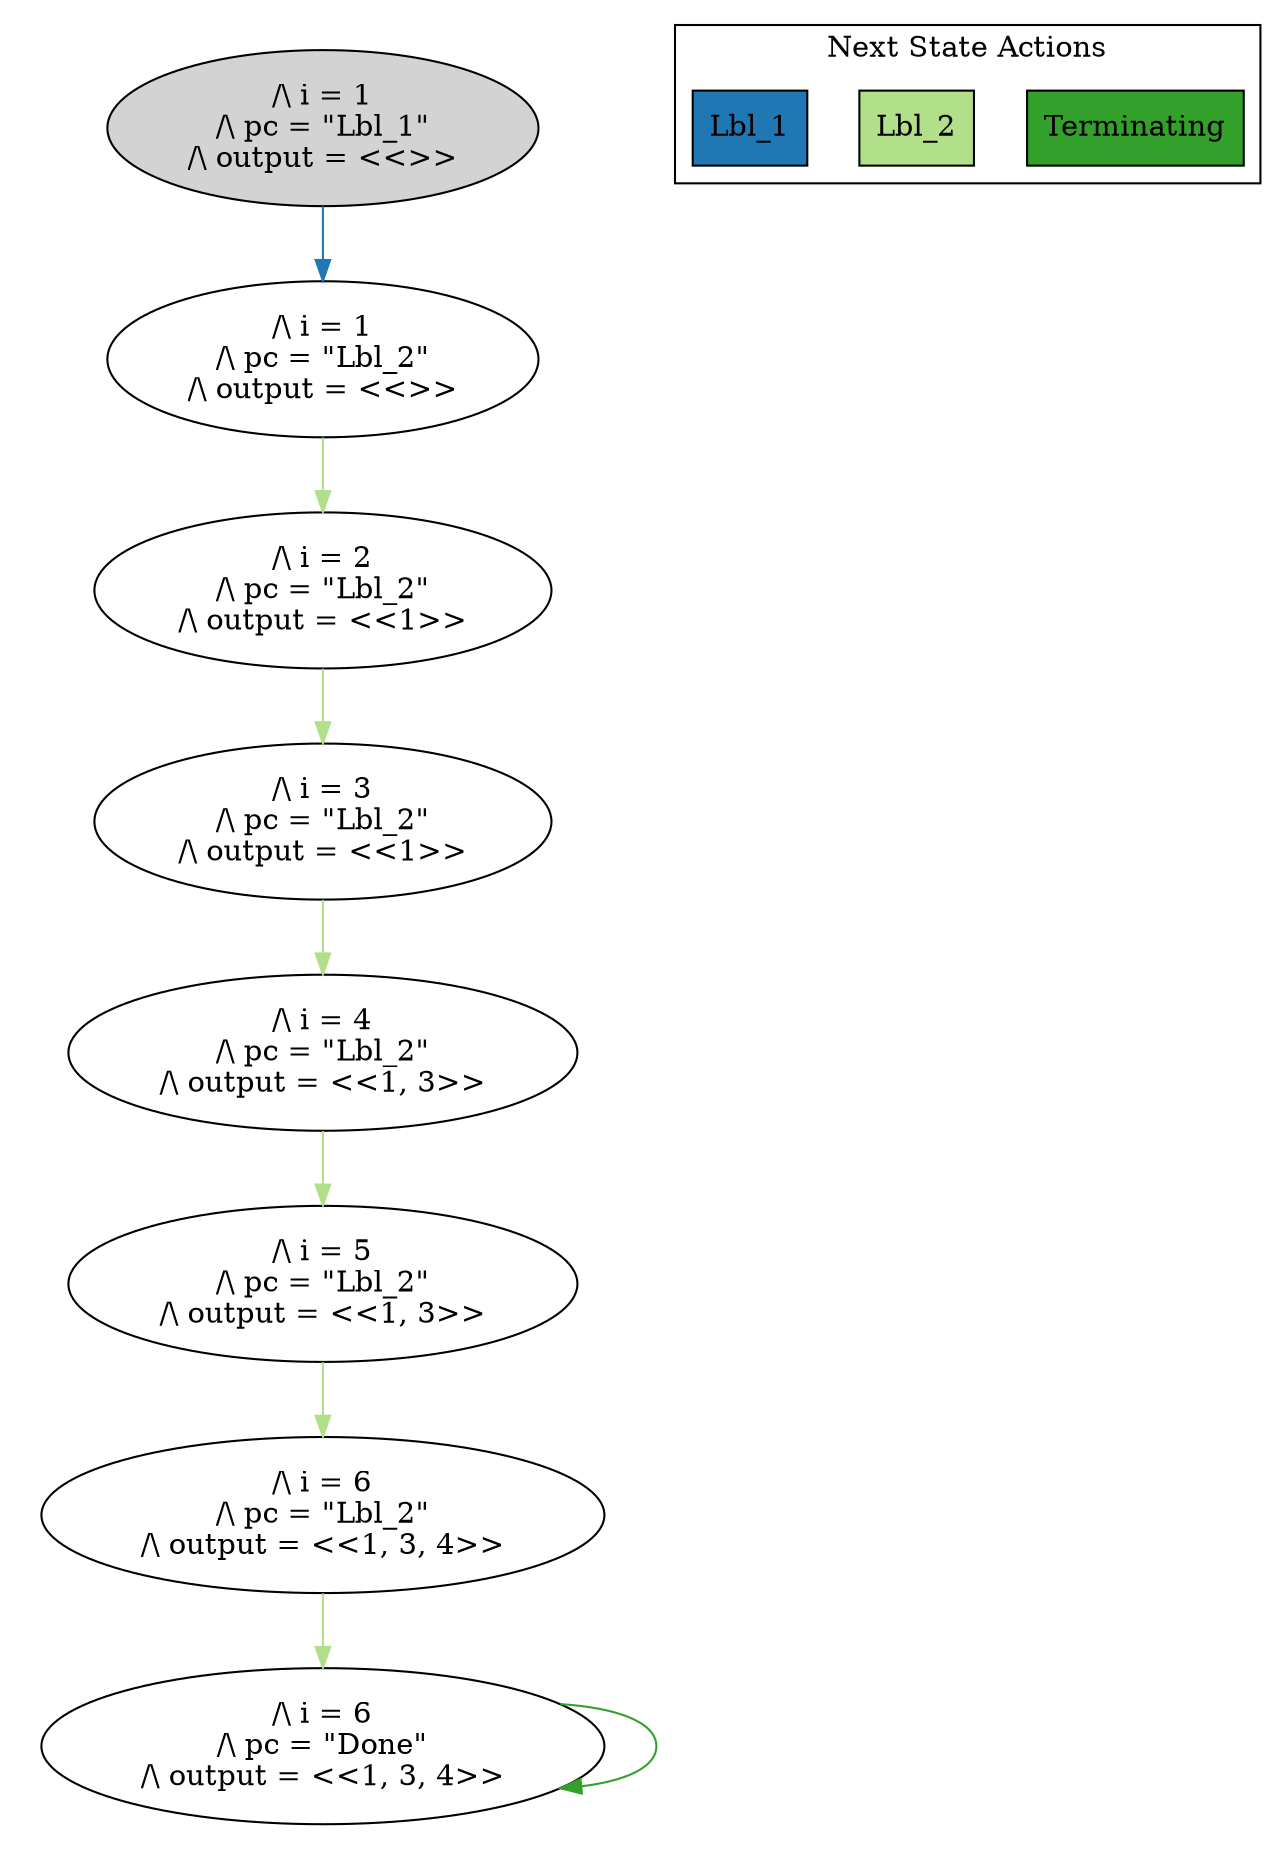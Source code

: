 strict digraph DiskGraph {
edge [colorscheme="paired12"]
nodesep=0.35;
subgraph cluster_graph {
color="white";
-4573093007023712522 [label="/\\ i = 1\n/\\ pc = \"Lbl_1\"\n/\\ output = <<>>",style = filled]
-4573093007023712522 -> -527900271296002401 [label="",color="2",fontcolor="2"];
-527900271296002401 [label="/\\ i = 1\n/\\ pc = \"Lbl_2\"\n/\\ output = <<>>"];
-527900271296002401 -> -4050210962383043605 [label="",color="3",fontcolor="3"];
-4050210962383043605 [label="/\\ i = 2\n/\\ pc = \"Lbl_2\"\n/\\ output = <<1>>"];
-4050210962383043605 -> 5866126336218255257 [label="",color="3",fontcolor="3"];
5866126336218255257 [label="/\\ i = 3\n/\\ pc = \"Lbl_2\"\n/\\ output = <<1>>"];
5866126336218255257 -> -9165002619701825215 [label="",color="3",fontcolor="3"];
-9165002619701825215 [label="/\\ i = 4\n/\\ pc = \"Lbl_2\"\n/\\ output = <<1, 3>>"];
-9165002619701825215 -> -7865860868971265571 [label="",color="3",fontcolor="3"];
-7865860868971265571 [label="/\\ i = 5\n/\\ pc = \"Lbl_2\"\n/\\ output = <<1, 3>>"];
-7865860868971265571 -> 5690203614247602247 [label="",color="3",fontcolor="3"];
5690203614247602247 [label="/\\ i = 6\n/\\ pc = \"Lbl_2\"\n/\\ output = <<1, 3, 4>>"];
5690203614247602247 -> -2230359168461200789 [label="",color="3",fontcolor="3"];
-2230359168461200789 [label="/\\ i = 6\n/\\ pc = \"Done\"\n/\\ output = <<1, 3, 4>>"];
-2230359168461200789 -> -2230359168461200789 [label="",color="4",fontcolor="4"];
{rank = same; -4573093007023712522;}
{rank = same; -527900271296002401;}
{rank = same; -4050210962383043605;}
{rank = same; 5866126336218255257;}
{rank = same; -9165002619701825215;}
{rank = same; -7865860868971265571;}
{rank = same; 5690203614247602247;}
{rank = same; -2230359168461200789;}
}
subgraph cluster_legend {graph[style=bold];label = "Next State Actions" style="solid"
node [ labeljust="l",colorscheme="paired12",style=filled,shape=record ]
Terminating [label="Terminating",fillcolor=4]
Lbl_2 [label="Lbl_2",fillcolor=3]
Lbl_1 [label="Lbl_1",fillcolor=2]
}}